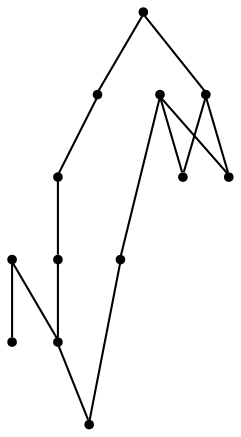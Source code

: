 graph {
  node [shape=point,comment="{\"directed\":false,\"doi\":\"10.1007/978-3-662-45803-7_39\",\"figure\":\"3 (1)\"}"]

  v0 [pos="934.1109822363054,658.7117945254942"]
  v1 [pos="858.4189128086663,641.0066508049691"]
  v2 [pos="934.1109822363054,784.7777713678482"]
  v3 [pos="934.5529156334469,719.6020898280856"]
  v4 [pos="869.9563902591207,672.3022855419878"]
  v5 [pos="814.6373486410555,808.6903894169582"]
  v6 [pos="780.5961339746245,710.1845197407932"]
  v7 [pos="747.3513028860831,775.00601189437"]
  v8 [pos="716.8251320422664,642.4323139736468"]
  v9 [pos="663.9161735056471,778.7746174969552"]
  v10 [pos="633.8945422298311,768.7695306763991"]
  v11 [pos="634.4490903855302,713.3696797524847"]
  v12 [pos="633.8945422298311,658.7117945254942"]

  v0 -- v1 [id="-1",pos="934.1109822363054,658.7117945254942 858.4189128086663,641.0066508049691 858.4189128086663,641.0066508049691 858.4189128086663,641.0066508049691"]
  v12 -- v8 [id="-3",pos="633.8945422298311,658.7117945254942 716.8251320422664,642.4323139736468 716.8251320422664,642.4323139736468 716.8251320422664,642.4323139736468"]
  v3 -- v2 [id="-4",pos="934.5529156334469,719.6020898280856 934.1109822363054,784.7777713678482 934.1109822363054,784.7777713678482 934.1109822363054,784.7777713678482"]
  v11 -- v7 [id="-5",pos="634.4490903855302,713.3696797524847 747.3513028860831,775.00601189437 747.3513028860831,775.00601189437 747.3513028860831,775.00601189437"]
  v12 -- v11 [id="-6",pos="633.8945422298311,658.7117945254942 634.4490903855302,713.3696797524847 634.4490903855302,713.3696797524847 634.4490903855302,713.3696797524847"]
  v11 -- v10 [id="-7",pos="634.4490903855302,713.3696797524847 633.8945422298311,768.7695306763991 633.8945422298311,768.7695306763991 633.8945422298311,768.7695306763991"]
  v0 -- v3 [id="-9",pos="934.1109822363054,658.7117945254942 934.5529156334469,719.6020898280856 934.5529156334469,719.6020898280856 934.5529156334469,719.6020898280856"]
  v9 -- v10 [id="-10",pos="663.9161735056471,778.7746174969552 633.8945422298311,768.7695306763991 633.8945422298311,768.7695306763991 633.8945422298311,768.7695306763991"]
  v9 -- v5 [id="-12",pos="663.9161735056471,778.7746174969552 814.6373486410555,808.6903894169582 814.6373486410555,808.6903894169582 814.6373486410555,808.6903894169582"]
  v9 -- v7 [id="-13",pos="663.9161735056471,778.7746174969552 747.3513028860831,775.00601189437 747.3513028860831,775.00601189437 747.3513028860831,775.00601189437"]
  v8 -- v6 [id="-14",pos="716.8251320422664,642.4323139736468 780.5961339746245,710.1845197407932 780.5961339746245,710.1845197407932 780.5961339746245,710.1845197407932"]
  v6 -- v4 [id="-16",pos="780.5961339746245,710.1845197407932 869.9563902591207,672.3022855419878 869.9563902591207,672.3022855419878 869.9563902591207,672.3022855419878"]
  v5 -- v2 [id="-17",pos="814.6373486410555,808.6903894169582 934.1109822363054,784.7777713678482 934.1109822363054,784.7777713678482 934.1109822363054,784.7777713678482"]
  v4 -- v3 [id="-20",pos="869.9563902591207,672.3022855419878 934.5529156334469,719.6020898280856 934.5529156334469,719.6020898280856 934.5529156334469,719.6020898280856"]
}